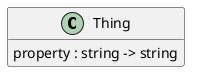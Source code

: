 @startuml
hide <<Path>> circle
hide <<Response>> circle
hide <<Parameter>> circle
hide empty methods
hide empty fields
set namespaceSeparator none

class "Thing" {
  {field} property : string -> string
}

@enduml